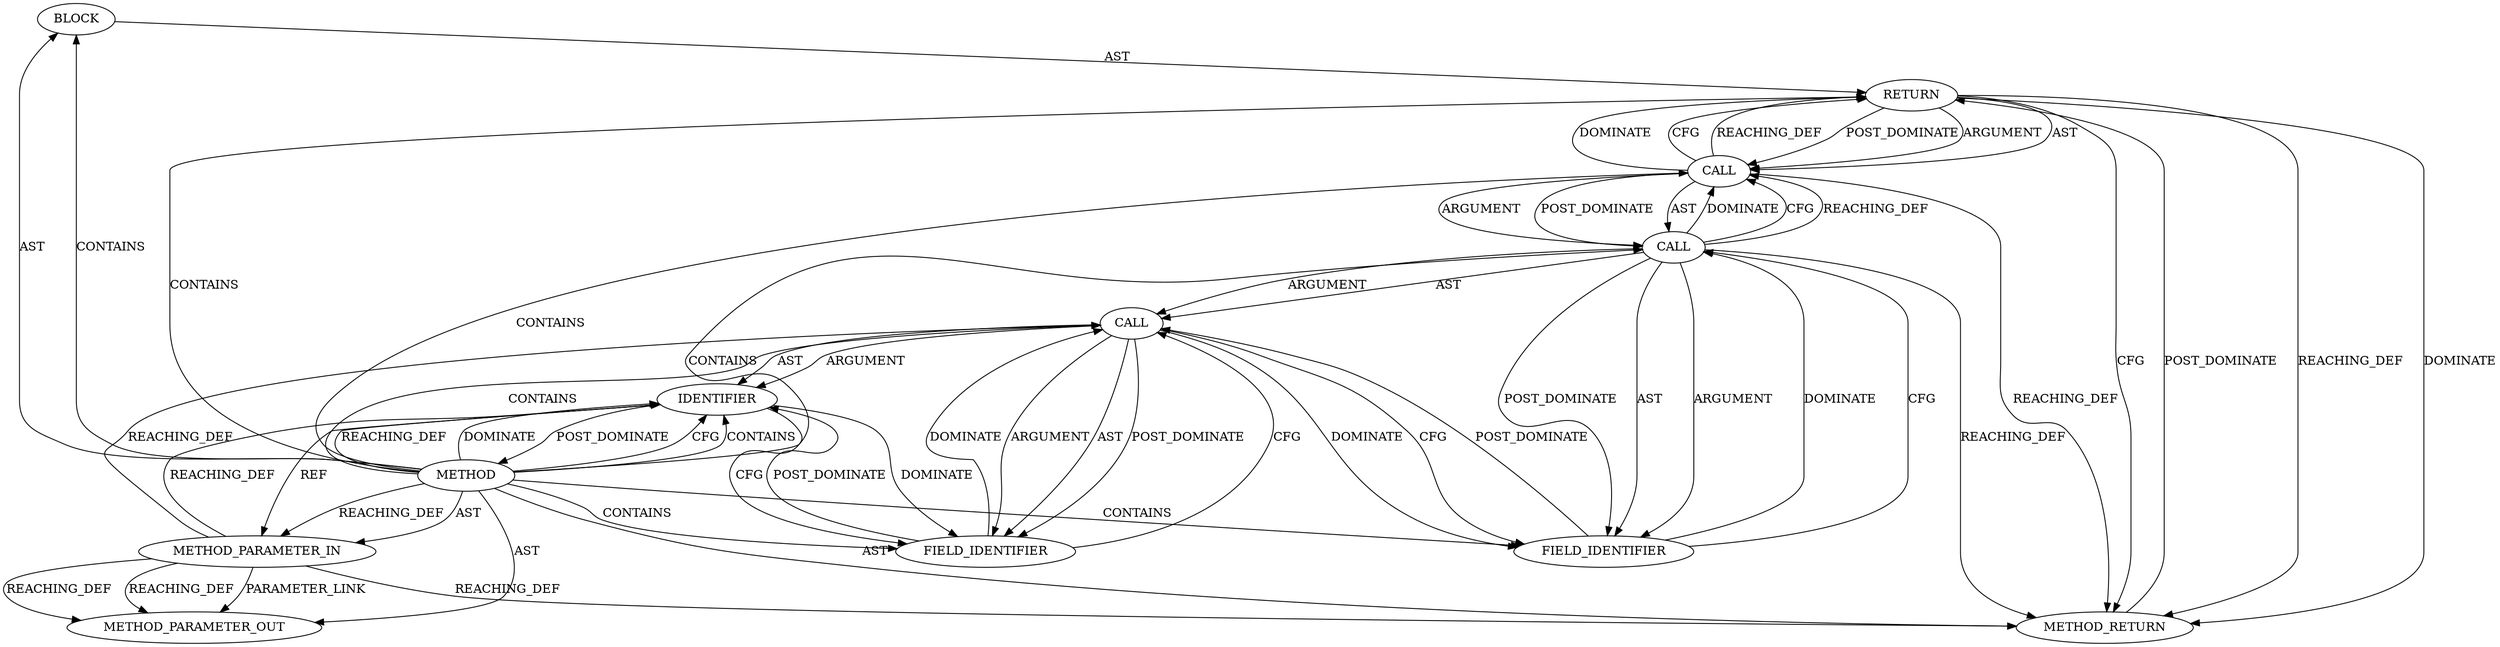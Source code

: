 digraph {
  1116 [label=BLOCK ORDER=2 ARGUMENT_INDEX=-1 CODE="{
	return le32_to_cpu(msg->hdr.middle_len);
}" COLUMN_NUMBER=1 LINE_NUMBER=363 TYPE_FULL_NAME="void"]
  1120 [label=CALL ORDER=1 ARGUMENT_INDEX=1 CODE="msg->hdr" COLUMN_NUMBER=21 METHOD_FULL_NAME="<operator>.indirectFieldAccess" LINE_NUMBER=364 TYPE_FULL_NAME="<empty>" DISPATCH_TYPE="STATIC_DISPATCH" SIGNATURE="" NAME="<operator>.indirectFieldAccess"]
  1121 [label=IDENTIFIER ORDER=1 ARGUMENT_INDEX=1 CODE="msg" COLUMN_NUMBER=21 LINE_NUMBER=364 TYPE_FULL_NAME="ceph_msg*" NAME="msg"]
  1124 [label=METHOD_RETURN ORDER=3 CODE="RET" COLUMN_NUMBER=1 LINE_NUMBER=362 TYPE_FULL_NAME="int" EVALUATION_STRATEGY="BY_VALUE"]
  1122 [label=FIELD_IDENTIFIER ORDER=2 ARGUMENT_INDEX=2 CODE="hdr" COLUMN_NUMBER=21 LINE_NUMBER=364 CANONICAL_NAME="hdr"]
  1118 [label=CALL ORDER=1 ARGUMENT_INDEX=-1 CODE="le32_to_cpu(msg->hdr.middle_len)" COLUMN_NUMBER=9 METHOD_FULL_NAME="le32_to_cpu" LINE_NUMBER=364 TYPE_FULL_NAME="<empty>" DISPATCH_TYPE="STATIC_DISPATCH" SIGNATURE="" NAME="le32_to_cpu"]
  1119 [label=CALL ORDER=1 ARGUMENT_INDEX=1 CODE="msg->hdr.middle_len" COLUMN_NUMBER=21 METHOD_FULL_NAME="<operator>.fieldAccess" LINE_NUMBER=364 TYPE_FULL_NAME="<empty>" DISPATCH_TYPE="STATIC_DISPATCH" SIGNATURE="" NAME="<operator>.fieldAccess"]
  1123 [label=FIELD_IDENTIFIER ORDER=2 ARGUMENT_INDEX=2 CODE="middle_len" COLUMN_NUMBER=21 LINE_NUMBER=364 CANONICAL_NAME="middle_len"]
  1115 [label=METHOD_PARAMETER_IN ORDER=1 CODE="const struct ceph_msg *msg" IS_VARIADIC=false COLUMN_NUMBER=23 LINE_NUMBER=362 TYPE_FULL_NAME="ceph_msg*" EVALUATION_STRATEGY="BY_VALUE" INDEX=1 NAME="msg"]
  1117 [label=RETURN ORDER=1 ARGUMENT_INDEX=-1 CODE="return le32_to_cpu(msg->hdr.middle_len);" COLUMN_NUMBER=2 LINE_NUMBER=364]
  13096 [label=METHOD_PARAMETER_OUT ORDER=1 CODE="const struct ceph_msg *msg" IS_VARIADIC=false COLUMN_NUMBER=23 LINE_NUMBER=362 TYPE_FULL_NAME="ceph_msg*" EVALUATION_STRATEGY="BY_VALUE" INDEX=1 NAME="msg"]
  1114 [label=METHOD COLUMN_NUMBER=1 LINE_NUMBER=362 COLUMN_NUMBER_END=1 IS_EXTERNAL=false SIGNATURE="int middle_len (ceph_msg*)" NAME="middle_len" AST_PARENT_TYPE="TYPE_DECL" AST_PARENT_FULL_NAME="messenger_v2.c:<global>" ORDER=23 CODE="static int middle_len(const struct ceph_msg *msg)
{
	return le32_to_cpu(msg->hdr.middle_len);
}" FULL_NAME="middle_len" LINE_NUMBER_END=365 FILENAME="messenger_v2.c"]
  1114 -> 1124 [label=AST ]
  1123 -> 1119 [label=DOMINATE ]
  1114 -> 1116 [label=AST ]
  1117 -> 1124 [label=CFG ]
  1122 -> 1120 [label=CFG ]
  1120 -> 1123 [label=DOMINATE ]
  1119 -> 1123 [label=ARGUMENT ]
  1119 -> 1123 [label=POST_DOMINATE ]
  1120 -> 1122 [label=ARGUMENT ]
  1114 -> 1117 [label=CONTAINS ]
  1114 -> 1122 [label=CONTAINS ]
  1121 -> 1122 [label=DOMINATE ]
  1122 -> 1121 [label=POST_DOMINATE ]
  1122 -> 1120 [label=DOMINATE ]
  1117 -> 1124 [label=REACHING_DEF VARIABLE="<RET>"]
  1119 -> 1118 [label=DOMINATE ]
  1114 -> 1119 [label=CONTAINS ]
  1118 -> 1119 [label=ARGUMENT ]
  1118 -> 1119 [label=POST_DOMINATE ]
  1115 -> 13096 [label=PARAMETER_LINK ]
  1121 -> 1122 [label=CFG ]
  1116 -> 1117 [label=AST ]
  1117 -> 1124 [label=DOMINATE ]
  1118 -> 1117 [label=DOMINATE ]
  1114 -> 1116 [label=CONTAINS ]
  1114 -> 1123 [label=CONTAINS ]
  1118 -> 1117 [label=CFG ]
  1114 -> 1121 [label=CFG ]
  1118 -> 1119 [label=AST ]
  1114 -> 1121 [label=CONTAINS ]
  1115 -> 1120 [label=REACHING_DEF VARIABLE="msg"]
  1118 -> 1124 [label=REACHING_DEF VARIABLE="le32_to_cpu(msg->hdr.middle_len)"]
  1120 -> 1123 [label=CFG ]
  1114 -> 1118 [label=CONTAINS ]
  1117 -> 1118 [label=POST_DOMINATE ]
  1117 -> 1118 [label=ARGUMENT ]
  1121 -> 1114 [label=POST_DOMINATE ]
  1123 -> 1119 [label=CFG ]
  1114 -> 13096 [label=AST ]
  1115 -> 13096 [label=REACHING_DEF VARIABLE="msg"]
  1115 -> 13096 [label=REACHING_DEF VARIABLE="msg"]
  1118 -> 1117 [label=REACHING_DEF VARIABLE="le32_to_cpu(msg->hdr.middle_len)"]
  1114 -> 1115 [label=REACHING_DEF VARIABLE=""]
  1114 -> 1120 [label=CONTAINS ]
  1119 -> 1118 [label=CFG ]
  1115 -> 1124 [label=REACHING_DEF VARIABLE="msg"]
  1114 -> 1121 [label=REACHING_DEF VARIABLE=""]
  1120 -> 1122 [label=AST ]
  1120 -> 1121 [label=ARGUMENT ]
  1120 -> 1122 [label=POST_DOMINATE ]
  1119 -> 1124 [label=REACHING_DEF VARIABLE="msg->hdr.middle_len"]
  1119 -> 1120 [label=AST ]
  1119 -> 1120 [label=ARGUMENT ]
  1115 -> 1121 [label=REACHING_DEF VARIABLE="msg"]
  1120 -> 1121 [label=AST ]
  1124 -> 1117 [label=POST_DOMINATE ]
  1121 -> 1115 [label=REF ]
  1114 -> 1115 [label=AST ]
  1119 -> 1118 [label=REACHING_DEF VARIABLE="msg->hdr.middle_len"]
  1114 -> 1121 [label=DOMINATE ]
  1119 -> 1123 [label=AST ]
  1123 -> 1120 [label=POST_DOMINATE ]
  1117 -> 1118 [label=AST ]
}
